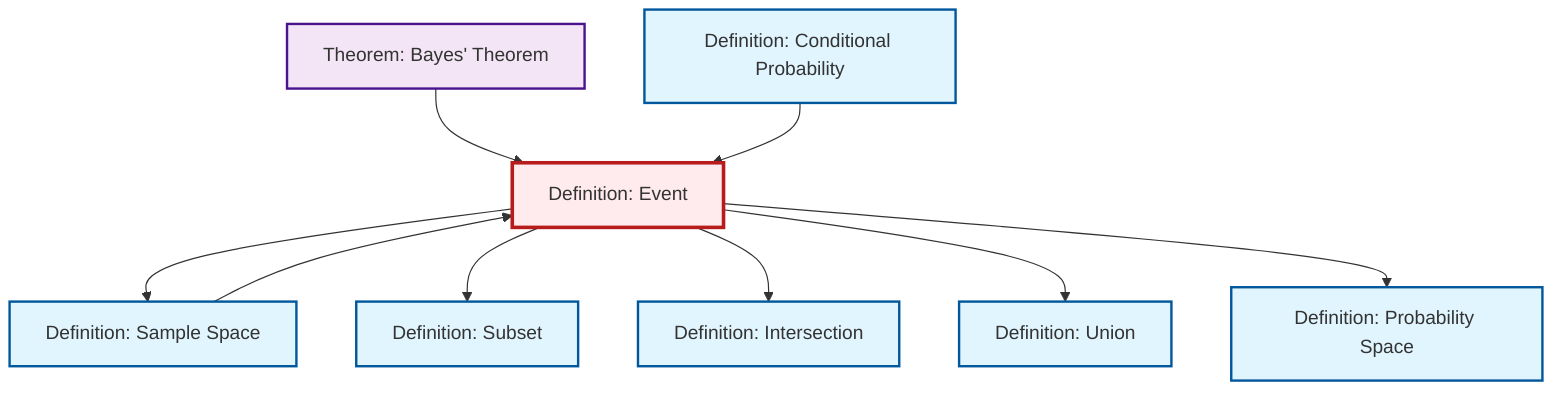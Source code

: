 graph TD
    classDef definition fill:#e1f5fe,stroke:#01579b,stroke-width:2px
    classDef theorem fill:#f3e5f5,stroke:#4a148c,stroke-width:2px
    classDef axiom fill:#fff3e0,stroke:#e65100,stroke-width:2px
    classDef example fill:#e8f5e9,stroke:#1b5e20,stroke-width:2px
    classDef current fill:#ffebee,stroke:#b71c1c,stroke-width:3px
    def-subset["Definition: Subset"]:::definition
    thm-bayes["Theorem: Bayes' Theorem"]:::theorem
    def-conditional-probability["Definition: Conditional Probability"]:::definition
    def-sample-space["Definition: Sample Space"]:::definition
    def-union["Definition: Union"]:::definition
    def-event["Definition: Event"]:::definition
    def-intersection["Definition: Intersection"]:::definition
    def-probability-space["Definition: Probability Space"]:::definition
    def-event --> def-sample-space
    def-sample-space --> def-event
    thm-bayes --> def-event
    def-event --> def-subset
    def-event --> def-intersection
    def-event --> def-union
    def-event --> def-probability-space
    def-conditional-probability --> def-event
    class def-event current